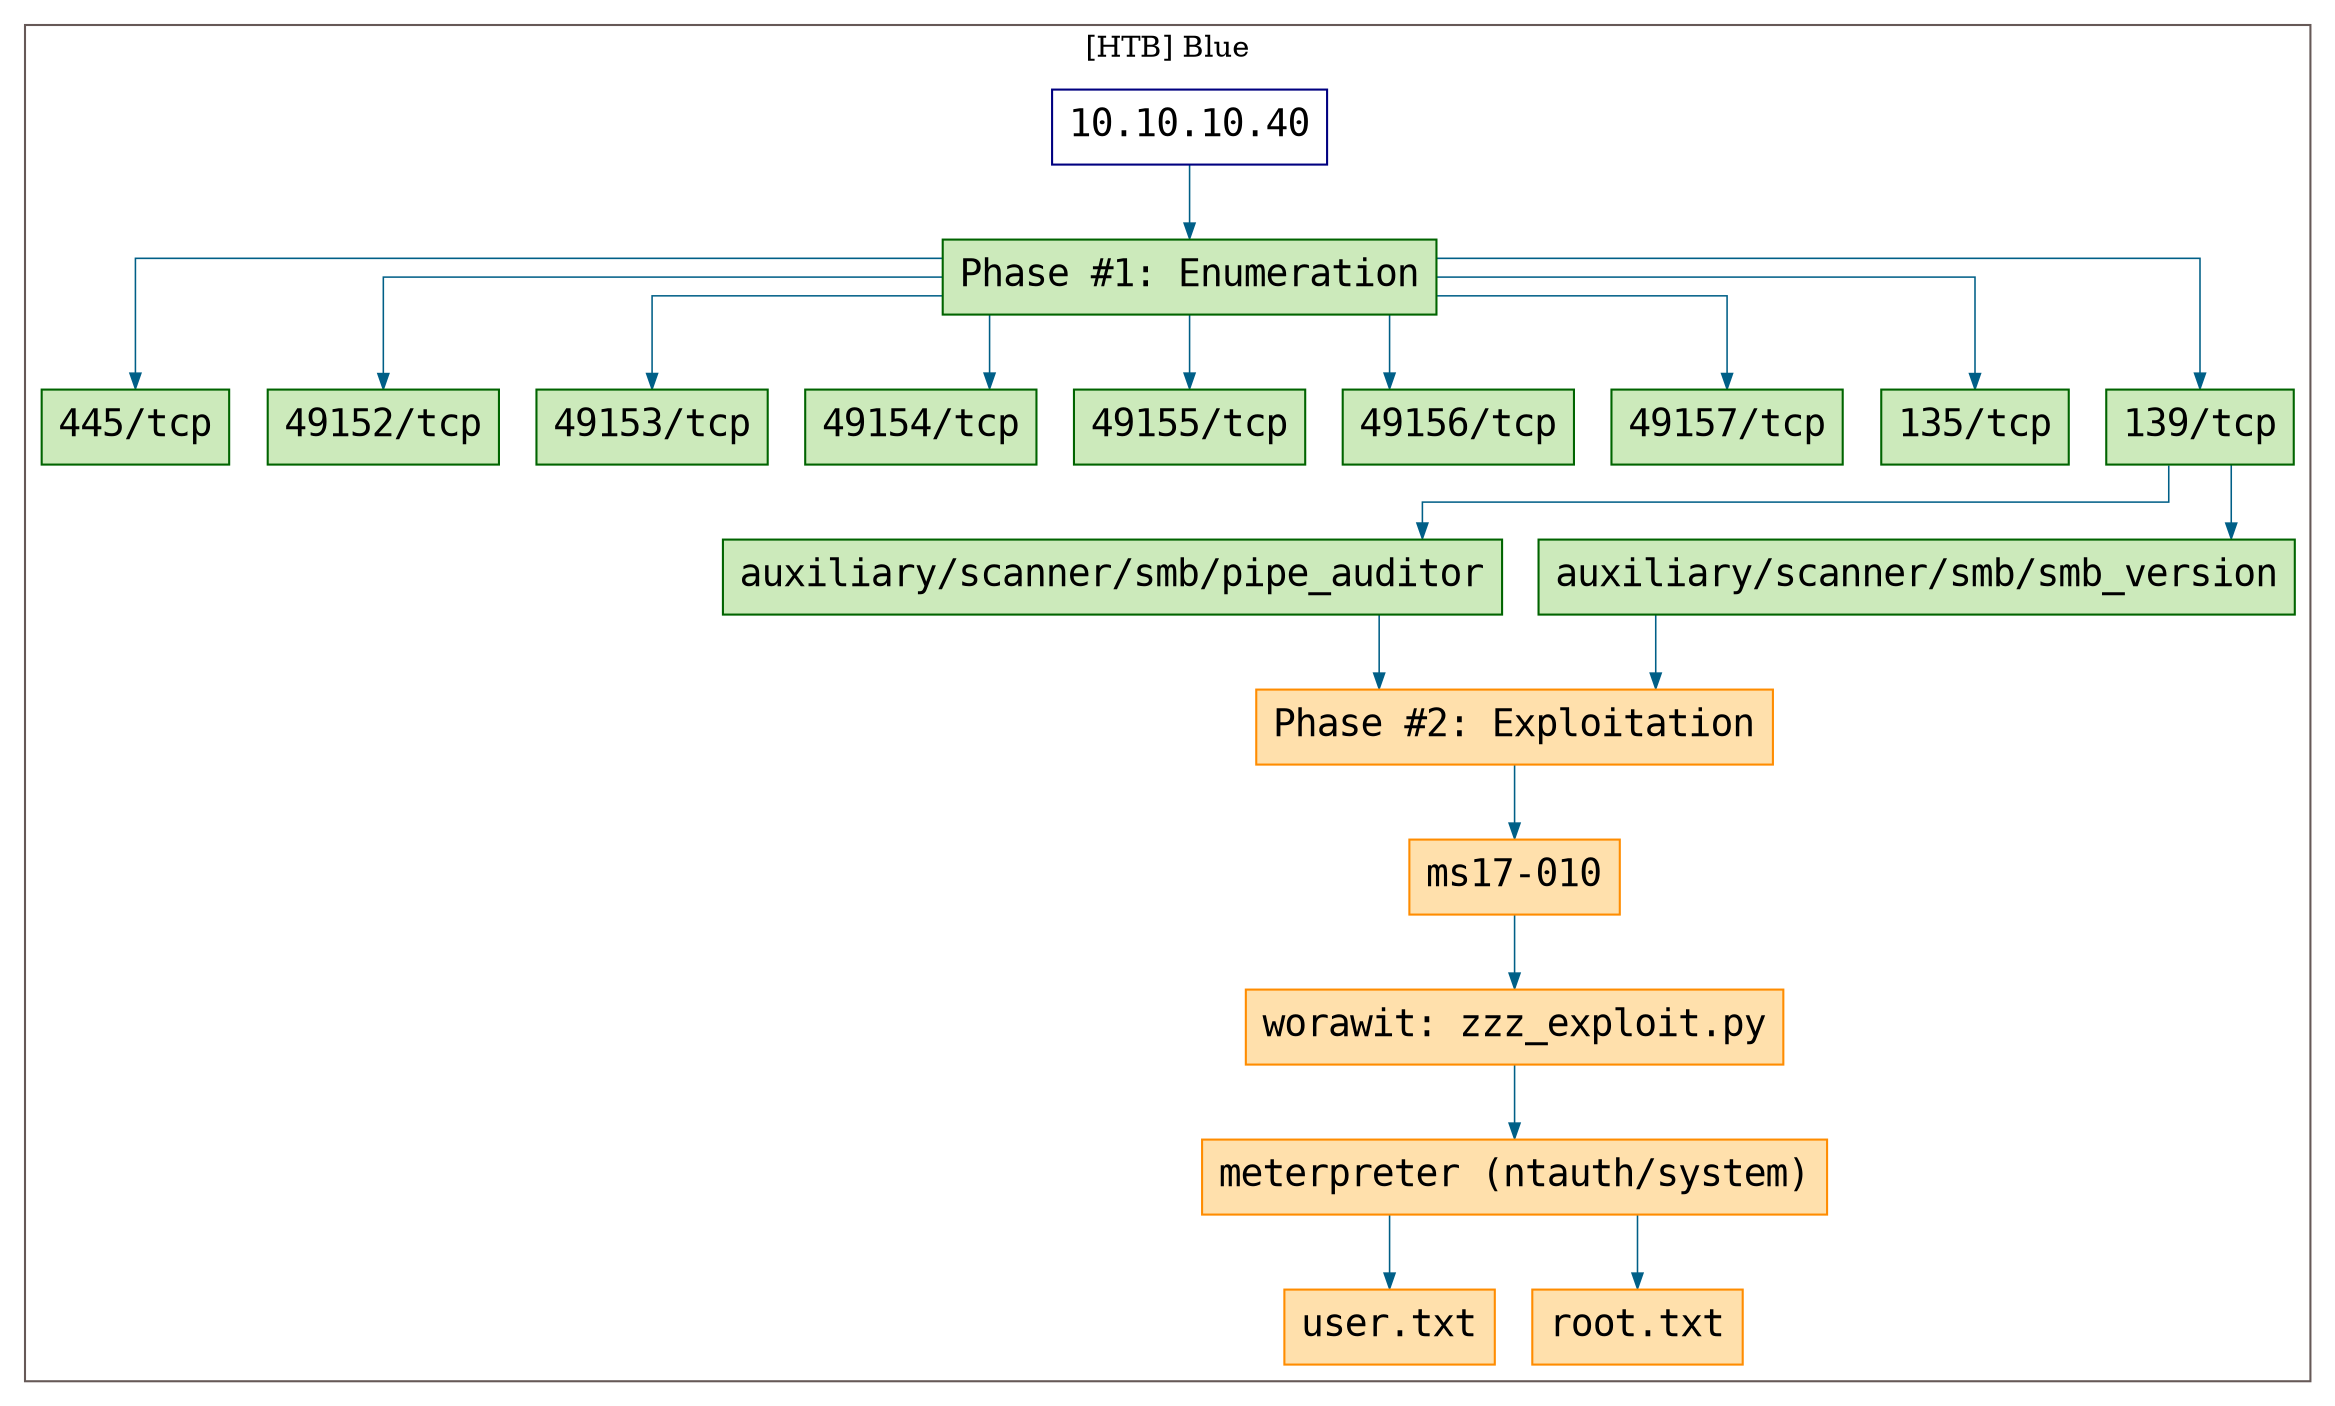 digraph G {
  #rankdir=LR;
  nodesdictep=1.0; splines="ortho"; K=0.6; overlap=scale; fixedsize=true; resolution=72; bgcolor="#ffffff"; outputorder="edgesfirst";
  node [fontname="courier" fontsize=18 shape=box width=0.25 fillcolor="white" style="filled,solid"];
  edge [style=solid color="#005f87" penwidth=0.75 arrowsize=0.75];

  0[label="10.10.10.40" color="navyblue" fillcolor="#ffffff" tooltip="[HTB] Blue"];
  10[label="user.txt" color="darkorange" fillcolor="#ffe0ac" tooltip="Phase #2:Exploitation"];
  11[label="root.txt" color="darkorange" fillcolor="#ffe0ac" tooltip="Phase #2:Exploitation"];
  12[label="445/tcp" color="darkgreen" fillcolor="#cceabb" tooltip="Phase #1:Enumeration"];
  13[label="49152/tcp" color="darkgreen" fillcolor="#cceabb" tooltip="Phase #1:Enumeration"];
  14[label="49153/tcp" color="darkgreen" fillcolor="#cceabb" tooltip="Phase #1:Enumeration"];
  15[label="49154/tcp" color="darkgreen" fillcolor="#cceabb" tooltip="Phase #1:Enumeration"];
  16[label="49155/tcp" color="darkgreen" fillcolor="#cceabb" tooltip="Phase #1:Enumeration"];
  17[label="49156/tcp" color="darkgreen" fillcolor="#cceabb" tooltip="Phase #1:Enumeration"];
  18[label="49157/tcp" color="darkgreen" fillcolor="#cceabb" tooltip="Phase #1:Enumeration"];
  1[label="Phase #1: Enumeration" color="darkgreen" fillcolor="#cceabb" tooltip="Phase #1:Enumeration"];
  2[label="135/tcp" color="darkgreen" fillcolor="#cceabb" tooltip="Phase #1:Enumeration"];
  3[label="139/tcp" color="darkgreen" fillcolor="#cceabb" tooltip="Phase #1:Enumeration"];
  4[label="auxiliary/scanner/smb/pipe_auditor" color="darkgreen" fillcolor="#cceabb" tooltip="Phase #1:Enumeration"];
  5[label="Phase #2: Exploitation" color="darkorange" fillcolor="#ffe0ac" tooltip="Phase #2:Exploitation"];
  6[label="ms17-010" color="darkorange" fillcolor="#ffe0ac" tooltip="Phase #2:Exploitation"];
  7[label="auxiliary/scanner/smb/smb_version" color="darkgreen" fillcolor="#cceabb" tooltip="Phase #1:Enumeration"];
  8[label="worawit: zzz_exploit.py" color="darkorange" fillcolor="#ffe0ac" tooltip="Phase #2:Exploitation"];
  9[label="meterpreter (ntauth/system)" color="darkorange" fillcolor="#ffe0ac" tooltip="Phase #2:Exploitation"];

  subgraph cluster_0 {
    node [style="filled,solid"];
    label = "[HTB] Blue";
    color = "#665957";
    0 -> 1 [color="#005f87"];
    1 -> 12 [color="#005f87"];
    1 -> 13 [color="#005f87"];
    1 -> 14 [color="#005f87"];
    1 -> 15 [color="#005f87"];
    1 -> 16 [color="#005f87"];
    1 -> 17 [color="#005f87"];
    1 -> 18 [color="#005f87"];
    1 -> 2 [color="#005f87"];
    1 -> 3 [color="#005f87"];
    3 -> 4 [color="#005f87"];
    3 -> 7 [color="#005f87"];
    4 -> 5 [color="#005f87"];
    5 -> 6 [color="#005f87"];
    6 -> 8 [color="#005f87"];
    7 -> 5 [color="#005f87"];
    8 -> 9 [color="#005f87"];
    9 -> 10 [color="#005f87"];
    9 -> 11 [color="#005f87"];
  }
}
